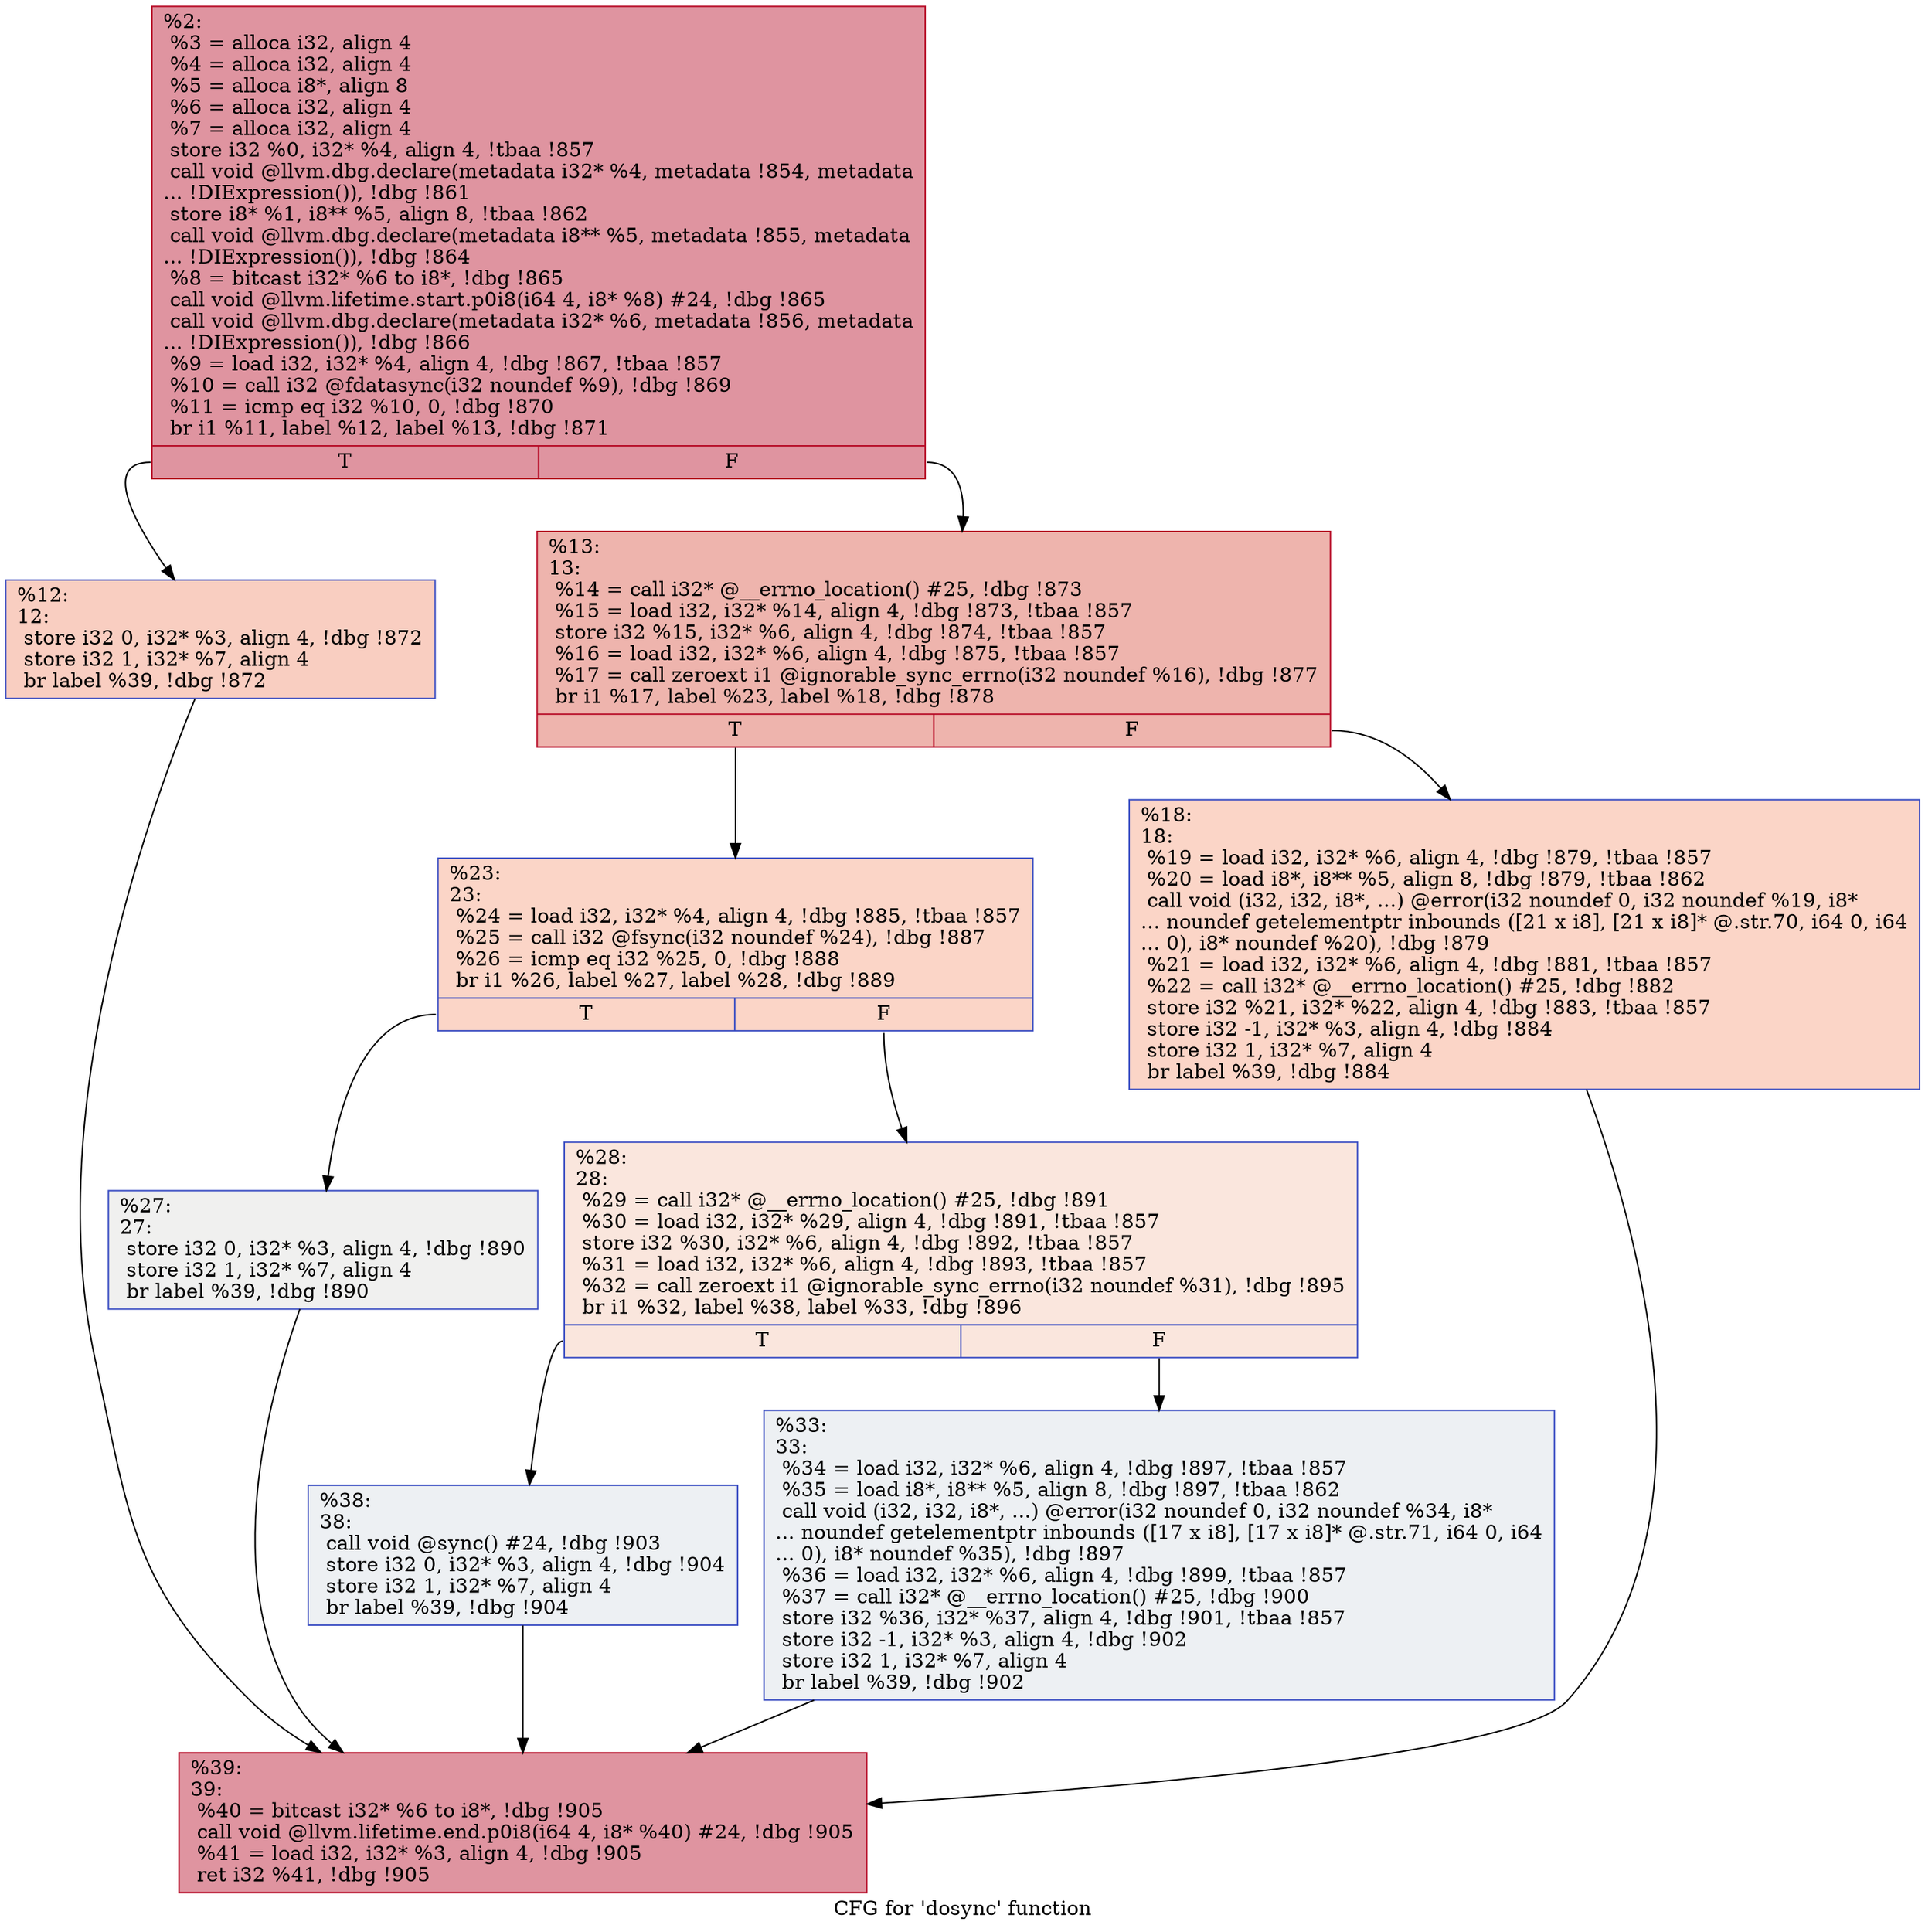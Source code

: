 digraph "CFG for 'dosync' function" {
	label="CFG for 'dosync' function";

	Node0x2327390 [shape=record,color="#b70d28ff", style=filled, fillcolor="#b70d2870",label="{%2:\l  %3 = alloca i32, align 4\l  %4 = alloca i32, align 4\l  %5 = alloca i8*, align 8\l  %6 = alloca i32, align 4\l  %7 = alloca i32, align 4\l  store i32 %0, i32* %4, align 4, !tbaa !857\l  call void @llvm.dbg.declare(metadata i32* %4, metadata !854, metadata\l... !DIExpression()), !dbg !861\l  store i8* %1, i8** %5, align 8, !tbaa !862\l  call void @llvm.dbg.declare(metadata i8** %5, metadata !855, metadata\l... !DIExpression()), !dbg !864\l  %8 = bitcast i32* %6 to i8*, !dbg !865\l  call void @llvm.lifetime.start.p0i8(i64 4, i8* %8) #24, !dbg !865\l  call void @llvm.dbg.declare(metadata i32* %6, metadata !856, metadata\l... !DIExpression()), !dbg !866\l  %9 = load i32, i32* %4, align 4, !dbg !867, !tbaa !857\l  %10 = call i32 @fdatasync(i32 noundef %9), !dbg !869\l  %11 = icmp eq i32 %10, 0, !dbg !870\l  br i1 %11, label %12, label %13, !dbg !871\l|{<s0>T|<s1>F}}"];
	Node0x2327390:s0 -> Node0x23273e0;
	Node0x2327390:s1 -> Node0x2327430;
	Node0x23273e0 [shape=record,color="#3d50c3ff", style=filled, fillcolor="#f2907270",label="{%12:\l12:                                               \l  store i32 0, i32* %3, align 4, !dbg !872\l  store i32 1, i32* %7, align 4\l  br label %39, !dbg !872\l}"];
	Node0x23273e0 -> Node0x2327660;
	Node0x2327430 [shape=record,color="#b70d28ff", style=filled, fillcolor="#d8564670",label="{%13:\l13:                                               \l  %14 = call i32* @__errno_location() #25, !dbg !873\l  %15 = load i32, i32* %14, align 4, !dbg !873, !tbaa !857\l  store i32 %15, i32* %6, align 4, !dbg !874, !tbaa !857\l  %16 = load i32, i32* %6, align 4, !dbg !875, !tbaa !857\l  %17 = call zeroext i1 @ignorable_sync_errno(i32 noundef %16), !dbg !877\l  br i1 %17, label %23, label %18, !dbg !878\l|{<s0>T|<s1>F}}"];
	Node0x2327430:s0 -> Node0x23274d0;
	Node0x2327430:s1 -> Node0x2327480;
	Node0x2327480 [shape=record,color="#3d50c3ff", style=filled, fillcolor="#f5a08170",label="{%18:\l18:                                               \l  %19 = load i32, i32* %6, align 4, !dbg !879, !tbaa !857\l  %20 = load i8*, i8** %5, align 8, !dbg !879, !tbaa !862\l  call void (i32, i32, i8*, ...) @error(i32 noundef 0, i32 noundef %19, i8*\l... noundef getelementptr inbounds ([21 x i8], [21 x i8]* @.str.70, i64 0, i64\l... 0), i8* noundef %20), !dbg !879\l  %21 = load i32, i32* %6, align 4, !dbg !881, !tbaa !857\l  %22 = call i32* @__errno_location() #25, !dbg !882\l  store i32 %21, i32* %22, align 4, !dbg !883, !tbaa !857\l  store i32 -1, i32* %3, align 4, !dbg !884\l  store i32 1, i32* %7, align 4\l  br label %39, !dbg !884\l}"];
	Node0x2327480 -> Node0x2327660;
	Node0x23274d0 [shape=record,color="#3d50c3ff", style=filled, fillcolor="#f5a08170",label="{%23:\l23:                                               \l  %24 = load i32, i32* %4, align 4, !dbg !885, !tbaa !857\l  %25 = call i32 @fsync(i32 noundef %24), !dbg !887\l  %26 = icmp eq i32 %25, 0, !dbg !888\l  br i1 %26, label %27, label %28, !dbg !889\l|{<s0>T|<s1>F}}"];
	Node0x23274d0:s0 -> Node0x2327520;
	Node0x23274d0:s1 -> Node0x2327570;
	Node0x2327520 [shape=record,color="#3d50c3ff", style=filled, fillcolor="#dedcdb70",label="{%27:\l27:                                               \l  store i32 0, i32* %3, align 4, !dbg !890\l  store i32 1, i32* %7, align 4\l  br label %39, !dbg !890\l}"];
	Node0x2327520 -> Node0x2327660;
	Node0x2327570 [shape=record,color="#3d50c3ff", style=filled, fillcolor="#f3c7b170",label="{%28:\l28:                                               \l  %29 = call i32* @__errno_location() #25, !dbg !891\l  %30 = load i32, i32* %29, align 4, !dbg !891, !tbaa !857\l  store i32 %30, i32* %6, align 4, !dbg !892, !tbaa !857\l  %31 = load i32, i32* %6, align 4, !dbg !893, !tbaa !857\l  %32 = call zeroext i1 @ignorable_sync_errno(i32 noundef %31), !dbg !895\l  br i1 %32, label %38, label %33, !dbg !896\l|{<s0>T|<s1>F}}"];
	Node0x2327570:s0 -> Node0x2327610;
	Node0x2327570:s1 -> Node0x23275c0;
	Node0x23275c0 [shape=record,color="#3d50c3ff", style=filled, fillcolor="#d6dce470",label="{%33:\l33:                                               \l  %34 = load i32, i32* %6, align 4, !dbg !897, !tbaa !857\l  %35 = load i8*, i8** %5, align 8, !dbg !897, !tbaa !862\l  call void (i32, i32, i8*, ...) @error(i32 noundef 0, i32 noundef %34, i8*\l... noundef getelementptr inbounds ([17 x i8], [17 x i8]* @.str.71, i64 0, i64\l... 0), i8* noundef %35), !dbg !897\l  %36 = load i32, i32* %6, align 4, !dbg !899, !tbaa !857\l  %37 = call i32* @__errno_location() #25, !dbg !900\l  store i32 %36, i32* %37, align 4, !dbg !901, !tbaa !857\l  store i32 -1, i32* %3, align 4, !dbg !902\l  store i32 1, i32* %7, align 4\l  br label %39, !dbg !902\l}"];
	Node0x23275c0 -> Node0x2327660;
	Node0x2327610 [shape=record,color="#3d50c3ff", style=filled, fillcolor="#d6dce470",label="{%38:\l38:                                               \l  call void @sync() #24, !dbg !903\l  store i32 0, i32* %3, align 4, !dbg !904\l  store i32 1, i32* %7, align 4\l  br label %39, !dbg !904\l}"];
	Node0x2327610 -> Node0x2327660;
	Node0x2327660 [shape=record,color="#b70d28ff", style=filled, fillcolor="#b70d2870",label="{%39:\l39:                                               \l  %40 = bitcast i32* %6 to i8*, !dbg !905\l  call void @llvm.lifetime.end.p0i8(i64 4, i8* %40) #24, !dbg !905\l  %41 = load i32, i32* %3, align 4, !dbg !905\l  ret i32 %41, !dbg !905\l}"];
}
